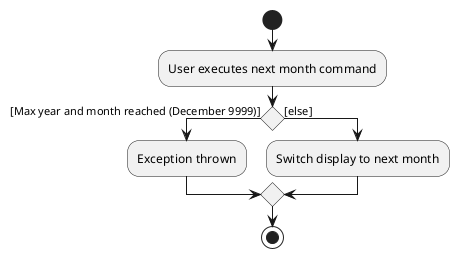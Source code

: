 @startuml
start
:User executes next month command;

'Since the beta syntax does not support placing the condition outside the
'diamond we place it as the true branch instead.

if () then ([Max year and month reached (December 9999)])
    :Exception thrown;
else ([else])
    :Switch display to next month;
endif
stop
@enduml
